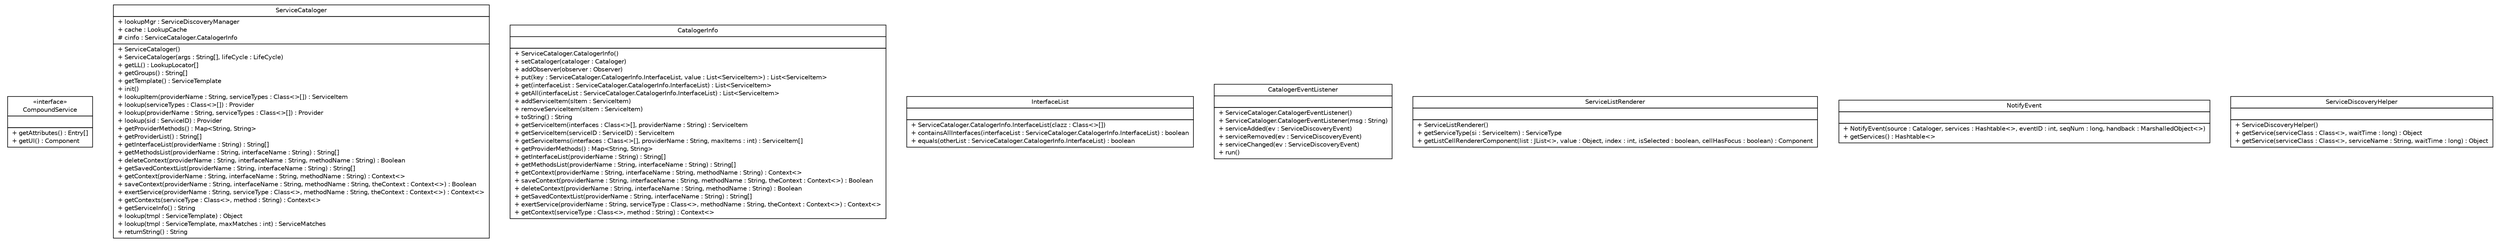 #!/usr/local/bin/dot
#
# Class diagram 
# Generated by UMLGraph version R5_6 (http://www.umlgraph.org/)
#

digraph G {
	edge [fontname="Helvetica",fontsize=10,labelfontname="Helvetica",labelfontsize=10];
	node [fontname="Helvetica",fontsize=10,shape=plaintext];
	nodesep=0.25;
	ranksep=0.5;
	// sorcer.core.provider.cataloger.CompoundService
	c75359 [label=<<table title="sorcer.core.provider.cataloger.CompoundService" border="0" cellborder="1" cellspacing="0" cellpadding="2" port="p" href="./CompoundService.html">
		<tr><td><table border="0" cellspacing="0" cellpadding="1">
<tr><td align="center" balign="center"> &#171;interface&#187; </td></tr>
<tr><td align="center" balign="center"> CompoundService </td></tr>
		</table></td></tr>
		<tr><td><table border="0" cellspacing="0" cellpadding="1">
<tr><td align="left" balign="left">  </td></tr>
		</table></td></tr>
		<tr><td><table border="0" cellspacing="0" cellpadding="1">
<tr><td align="left" balign="left"> + getAttributes() : Entry[] </td></tr>
<tr><td align="left" balign="left"> + getUI() : Component </td></tr>
		</table></td></tr>
		</table>>, URL="./CompoundService.html", fontname="Helvetica", fontcolor="black", fontsize=10.0];
	// sorcer.core.provider.cataloger.ServiceCataloger
	c75360 [label=<<table title="sorcer.core.provider.cataloger.ServiceCataloger" border="0" cellborder="1" cellspacing="0" cellpadding="2" port="p" href="./ServiceCataloger.html">
		<tr><td><table border="0" cellspacing="0" cellpadding="1">
<tr><td align="center" balign="center"> ServiceCataloger </td></tr>
		</table></td></tr>
		<tr><td><table border="0" cellspacing="0" cellpadding="1">
<tr><td align="left" balign="left"> + lookupMgr : ServiceDiscoveryManager </td></tr>
<tr><td align="left" balign="left"> + cache : LookupCache </td></tr>
<tr><td align="left" balign="left"> # cinfo : ServiceCataloger.CatalogerInfo </td></tr>
		</table></td></tr>
		<tr><td><table border="0" cellspacing="0" cellpadding="1">
<tr><td align="left" balign="left"> + ServiceCataloger() </td></tr>
<tr><td align="left" balign="left"> + ServiceCataloger(args : String[], lifeCycle : LifeCycle) </td></tr>
<tr><td align="left" balign="left"> + getLL() : LookupLocator[] </td></tr>
<tr><td align="left" balign="left"> + getGroups() : String[] </td></tr>
<tr><td align="left" balign="left"> + getTemplate() : ServiceTemplate </td></tr>
<tr><td align="left" balign="left"> + init() </td></tr>
<tr><td align="left" balign="left"> + lookupItem(providerName : String, serviceTypes : Class&lt;&gt;[]) : ServiceItem </td></tr>
<tr><td align="left" balign="left"> + lookup(serviceTypes : Class&lt;&gt;[]) : Provider </td></tr>
<tr><td align="left" balign="left"> + lookup(providerName : String, serviceTypes : Class&lt;&gt;[]) : Provider </td></tr>
<tr><td align="left" balign="left"> + lookup(sid : ServiceID) : Provider </td></tr>
<tr><td align="left" balign="left"> + getProviderMethods() : Map&lt;String, String&gt; </td></tr>
<tr><td align="left" balign="left"> + getProviderList() : String[] </td></tr>
<tr><td align="left" balign="left"> + getInterfaceList(providerName : String) : String[] </td></tr>
<tr><td align="left" balign="left"> + getMethodsList(providerName : String, interfaceName : String) : String[] </td></tr>
<tr><td align="left" balign="left"> + deleteContext(providerName : String, interfaceName : String, methodName : String) : Boolean </td></tr>
<tr><td align="left" balign="left"> + getSavedContextList(providerName : String, interfaceName : String) : String[] </td></tr>
<tr><td align="left" balign="left"> + getContext(providerName : String, interfaceName : String, methodName : String) : Context&lt;&gt; </td></tr>
<tr><td align="left" balign="left"> + saveContext(providerName : String, interfaceName : String, methodName : String, theContext : Context&lt;&gt;) : Boolean </td></tr>
<tr><td align="left" balign="left"> + exertService(providerName : String, serviceType : Class&lt;&gt;, methodName : String, theContext : Context&lt;&gt;) : Context&lt;&gt; </td></tr>
<tr><td align="left" balign="left"> + getContexts(serviceType : Class&lt;&gt;, method : String) : Context&lt;&gt; </td></tr>
<tr><td align="left" balign="left"> + getServiceInfo() : String </td></tr>
<tr><td align="left" balign="left"> + lookup(tmpl : ServiceTemplate) : Object </td></tr>
<tr><td align="left" balign="left"> + lookup(tmpl : ServiceTemplate, maxMatches : int) : ServiceMatches </td></tr>
<tr><td align="left" balign="left"> + returnString() : String </td></tr>
		</table></td></tr>
		</table>>, URL="./ServiceCataloger.html", fontname="Helvetica", fontcolor="black", fontsize=10.0];
	// sorcer.core.provider.cataloger.ServiceCataloger.CatalogerInfo
	c75361 [label=<<table title="sorcer.core.provider.cataloger.ServiceCataloger.CatalogerInfo" border="0" cellborder="1" cellspacing="0" cellpadding="2" port="p" href="./ServiceCataloger.CatalogerInfo.html">
		<tr><td><table border="0" cellspacing="0" cellpadding="1">
<tr><td align="center" balign="center"> CatalogerInfo </td></tr>
		</table></td></tr>
		<tr><td><table border="0" cellspacing="0" cellpadding="1">
<tr><td align="left" balign="left">  </td></tr>
		</table></td></tr>
		<tr><td><table border="0" cellspacing="0" cellpadding="1">
<tr><td align="left" balign="left"> + ServiceCataloger.CatalogerInfo() </td></tr>
<tr><td align="left" balign="left"> + setCataloger(cataloger : Cataloger) </td></tr>
<tr><td align="left" balign="left"> + addObserver(observer : Observer) </td></tr>
<tr><td align="left" balign="left"> + put(key : ServiceCataloger.CatalogerInfo.InterfaceList, value : List&lt;ServiceItem&gt;) : List&lt;ServiceItem&gt; </td></tr>
<tr><td align="left" balign="left"> + get(interfaceList : ServiceCataloger.CatalogerInfo.InterfaceList) : List&lt;ServiceItem&gt; </td></tr>
<tr><td align="left" balign="left"> + getAll(interfaceList : ServiceCataloger.CatalogerInfo.InterfaceList) : List&lt;ServiceItem&gt; </td></tr>
<tr><td align="left" balign="left"> + addServiceItem(sItem : ServiceItem) </td></tr>
<tr><td align="left" balign="left"> + removeServiceItem(sItem : ServiceItem) </td></tr>
<tr><td align="left" balign="left"> + toString() : String </td></tr>
<tr><td align="left" balign="left"> + getServiceItem(interfaces : Class&lt;&gt;[], providerName : String) : ServiceItem </td></tr>
<tr><td align="left" balign="left"> + getServiceItem(serviceID : ServiceID) : ServiceItem </td></tr>
<tr><td align="left" balign="left"> + getServiceItems(interfaces : Class&lt;&gt;[], providerName : String, maxItems : int) : ServiceItem[] </td></tr>
<tr><td align="left" balign="left"> + getProviderMethods() : Map&lt;String, String&gt; </td></tr>
<tr><td align="left" balign="left"> + getInterfaceList(providerName : String) : String[] </td></tr>
<tr><td align="left" balign="left"> + getMethodsList(providerName : String, interfaceName : String) : String[] </td></tr>
<tr><td align="left" balign="left"> + getContext(providerName : String, interfaceName : String, methodName : String) : Context&lt;&gt; </td></tr>
<tr><td align="left" balign="left"> + saveContext(providerName : String, interfaceName : String, methodName : String, theContext : Context&lt;&gt;) : Boolean </td></tr>
<tr><td align="left" balign="left"> + deleteContext(providerName : String, interfaceName : String, methodName : String) : Boolean </td></tr>
<tr><td align="left" balign="left"> + getSavedContextList(providerName : String, interfaceName : String) : String[] </td></tr>
<tr><td align="left" balign="left"> + exertService(providerName : String, serviceType : Class&lt;&gt;, methodName : String, theContext : Context&lt;&gt;) : Context&lt;&gt; </td></tr>
<tr><td align="left" balign="left"> + getContext(serviceType : Class&lt;&gt;, method : String) : Context&lt;&gt; </td></tr>
		</table></td></tr>
		</table>>, URL="./ServiceCataloger.CatalogerInfo.html", fontname="Helvetica", fontcolor="black", fontsize=10.0];
	// sorcer.core.provider.cataloger.ServiceCataloger.CatalogerInfo.InterfaceList
	c75362 [label=<<table title="sorcer.core.provider.cataloger.ServiceCataloger.CatalogerInfo.InterfaceList" border="0" cellborder="1" cellspacing="0" cellpadding="2" port="p" href="./ServiceCataloger.CatalogerInfo.InterfaceList.html">
		<tr><td><table border="0" cellspacing="0" cellpadding="1">
<tr><td align="center" balign="center"> InterfaceList </td></tr>
		</table></td></tr>
		<tr><td><table border="0" cellspacing="0" cellpadding="1">
<tr><td align="left" balign="left">  </td></tr>
		</table></td></tr>
		<tr><td><table border="0" cellspacing="0" cellpadding="1">
<tr><td align="left" balign="left"> + ServiceCataloger.CatalogerInfo.InterfaceList(clazz : Class&lt;&gt;[]) </td></tr>
<tr><td align="left" balign="left"> + containsAllInterfaces(interfaceList : ServiceCataloger.CatalogerInfo.InterfaceList) : boolean </td></tr>
<tr><td align="left" balign="left"> + equals(otherList : ServiceCataloger.CatalogerInfo.InterfaceList) : boolean </td></tr>
		</table></td></tr>
		</table>>, URL="./ServiceCataloger.CatalogerInfo.InterfaceList.html", fontname="Helvetica", fontcolor="black", fontsize=10.0];
	// sorcer.core.provider.cataloger.ServiceCataloger.CatalogerEventListener
	c75363 [label=<<table title="sorcer.core.provider.cataloger.ServiceCataloger.CatalogerEventListener" border="0" cellborder="1" cellspacing="0" cellpadding="2" port="p" href="./ServiceCataloger.CatalogerEventListener.html">
		<tr><td><table border="0" cellspacing="0" cellpadding="1">
<tr><td align="center" balign="center"> CatalogerEventListener </td></tr>
		</table></td></tr>
		<tr><td><table border="0" cellspacing="0" cellpadding="1">
<tr><td align="left" balign="left">  </td></tr>
		</table></td></tr>
		<tr><td><table border="0" cellspacing="0" cellpadding="1">
<tr><td align="left" balign="left"> + ServiceCataloger.CatalogerEventListener() </td></tr>
<tr><td align="left" balign="left"> + ServiceCataloger.CatalogerEventListener(msg : String) </td></tr>
<tr><td align="left" balign="left"> + serviceAdded(ev : ServiceDiscoveryEvent) </td></tr>
<tr><td align="left" balign="left"> + serviceRemoved(ev : ServiceDiscoveryEvent) </td></tr>
<tr><td align="left" balign="left"> + serviceChanged(ev : ServiceDiscoveryEvent) </td></tr>
<tr><td align="left" balign="left"> + run() </td></tr>
		</table></td></tr>
		</table>>, URL="./ServiceCataloger.CatalogerEventListener.html", fontname="Helvetica", fontcolor="black", fontsize=10.0];
	// sorcer.core.provider.cataloger.ServiceListRenderer
	c75364 [label=<<table title="sorcer.core.provider.cataloger.ServiceListRenderer" border="0" cellborder="1" cellspacing="0" cellpadding="2" port="p" href="./ServiceListRenderer.html">
		<tr><td><table border="0" cellspacing="0" cellpadding="1">
<tr><td align="center" balign="center"> ServiceListRenderer </td></tr>
		</table></td></tr>
		<tr><td><table border="0" cellspacing="0" cellpadding="1">
<tr><td align="left" balign="left">  </td></tr>
		</table></td></tr>
		<tr><td><table border="0" cellspacing="0" cellpadding="1">
<tr><td align="left" balign="left"> + ServiceListRenderer() </td></tr>
<tr><td align="left" balign="left"> + getServiceType(si : ServiceItem) : ServiceType </td></tr>
<tr><td align="left" balign="left"> + getListCellRendererComponent(list : JList&lt;&gt;, value : Object, index : int, isSelected : boolean, cellHasFocus : boolean) : Component </td></tr>
		</table></td></tr>
		</table>>, URL="./ServiceListRenderer.html", fontname="Helvetica", fontcolor="black", fontsize=10.0];
	// sorcer.core.provider.cataloger.NotifyEvent
	c75365 [label=<<table title="sorcer.core.provider.cataloger.NotifyEvent" border="0" cellborder="1" cellspacing="0" cellpadding="2" port="p" href="./NotifyEvent.html">
		<tr><td><table border="0" cellspacing="0" cellpadding="1">
<tr><td align="center" balign="center"> NotifyEvent </td></tr>
		</table></td></tr>
		<tr><td><table border="0" cellspacing="0" cellpadding="1">
<tr><td align="left" balign="left">  </td></tr>
		</table></td></tr>
		<tr><td><table border="0" cellspacing="0" cellpadding="1">
<tr><td align="left" balign="left"> + NotifyEvent(source : Cataloger, services : Hashtable&lt;&gt;, eventID : int, seqNum : long, handback : MarshalledObject&lt;&gt;) </td></tr>
<tr><td align="left" balign="left"> + getServices() : Hashtable&lt;&gt; </td></tr>
		</table></td></tr>
		</table>>, URL="./NotifyEvent.html", fontname="Helvetica", fontcolor="black", fontsize=10.0];
	// sorcer.core.provider.cataloger.ServiceDiscoveryHelper
	c75366 [label=<<table title="sorcer.core.provider.cataloger.ServiceDiscoveryHelper" border="0" cellborder="1" cellspacing="0" cellpadding="2" port="p" href="./ServiceDiscoveryHelper.html">
		<tr><td><table border="0" cellspacing="0" cellpadding="1">
<tr><td align="center" balign="center"> ServiceDiscoveryHelper </td></tr>
		</table></td></tr>
		<tr><td><table border="0" cellspacing="0" cellpadding="1">
<tr><td align="left" balign="left">  </td></tr>
		</table></td></tr>
		<tr><td><table border="0" cellspacing="0" cellpadding="1">
<tr><td align="left" balign="left"> + ServiceDiscoveryHelper() </td></tr>
<tr><td align="left" balign="left"> + getService(serviceClass : Class&lt;&gt;, waitTime : long) : Object </td></tr>
<tr><td align="left" balign="left"> + getService(serviceClass : Class&lt;&gt;, serviceName : String, waitTime : long) : Object </td></tr>
		</table></td></tr>
		</table>>, URL="./ServiceDiscoveryHelper.html", fontname="Helvetica", fontcolor="black", fontsize=10.0];
}

